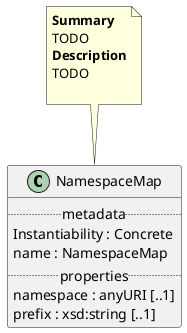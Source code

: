 @startuml
class NamespaceMap {
.. metadata ..
    Instantiability : Concrete
    name : NamespaceMap
.. properties ..
    namespace : anyURI [..1]
    prefix : xsd:string [..1]
}
note top of NamespaceMap
<b>Summary</b>
TODO
<b>Description</b>
TODO

end note
@enduml
